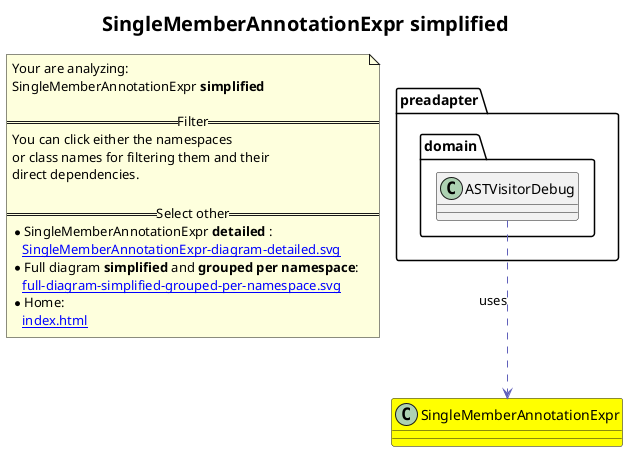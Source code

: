 @startuml
skinparam linetype ortho
title <size:20>SingleMemberAnnotationExpr **simplified** </size>
note "Your are analyzing:\nSingleMemberAnnotationExpr **simplified** \n\n==Filter==\nYou can click either the namespaces \nor class names for filtering them and their\ndirect dependencies.\n\n==Select other==\n* SingleMemberAnnotationExpr **detailed** :\n   [[SingleMemberAnnotationExpr-diagram-detailed.svg]]\n* Full diagram **simplified** and **grouped per namespace**:\n   [[full-diagram-simplified-grouped-per-namespace.svg]]\n* Home:\n   [[index.html]]" as FloatingNote
class SingleMemberAnnotationExpr [[SingleMemberAnnotationExpr-diagram-simplified.svg]] #yellow {
}
  class preadapter.domain.ASTVisitorDebug [[preadapter.domain.ASTVisitorDebug-diagram-simplified.svg]]  {
  }
 ' *************************************** 
 ' *************************************** 
 ' *************************************** 
' Class relations extracted from namespace:
' 
' Class relations extracted from namespace:
' preadapter.domain
preadapter.domain.ASTVisitorDebug .[#6060BB].> SingleMemberAnnotationExpr  : uses 
@enduml